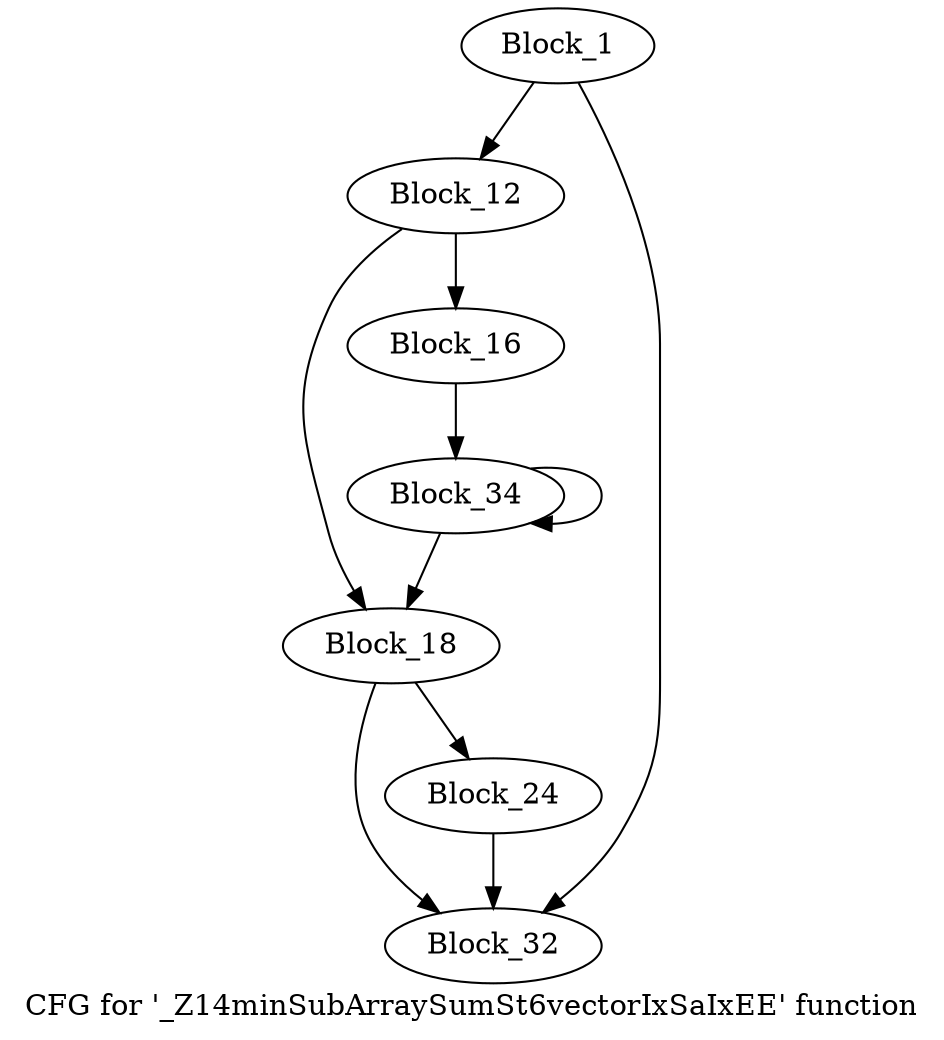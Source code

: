digraph "CFG for '_Z14minSubArraySumSt6vectorIxSaIxEE' function" {
	label="CFG for '_Z14minSubArraySumSt6vectorIxSaIxEE' function";

	block_1 [label="Block_1"];
	block_1:s0 -> block_12;
	block_1:s1 -> block_32;
	block_12 [label="Block_12"];
	block_12:s0 -> block_18;
	block_12:s1 -> block_16;
	block_16 [label="Block_16"];
	block_16 -> block_34;
	block_18 [label="Block_18"];
	block_18:s0 -> block_32;
	block_18:s1 -> block_24;
	block_24 [label="Block_24"];
	block_24 -> block_32;
	block_32 [label="Block_32"];
	block_34 [label="Block_34"];
	block_34:s0 -> block_18;
	block_34:s1 -> block_34;
}
